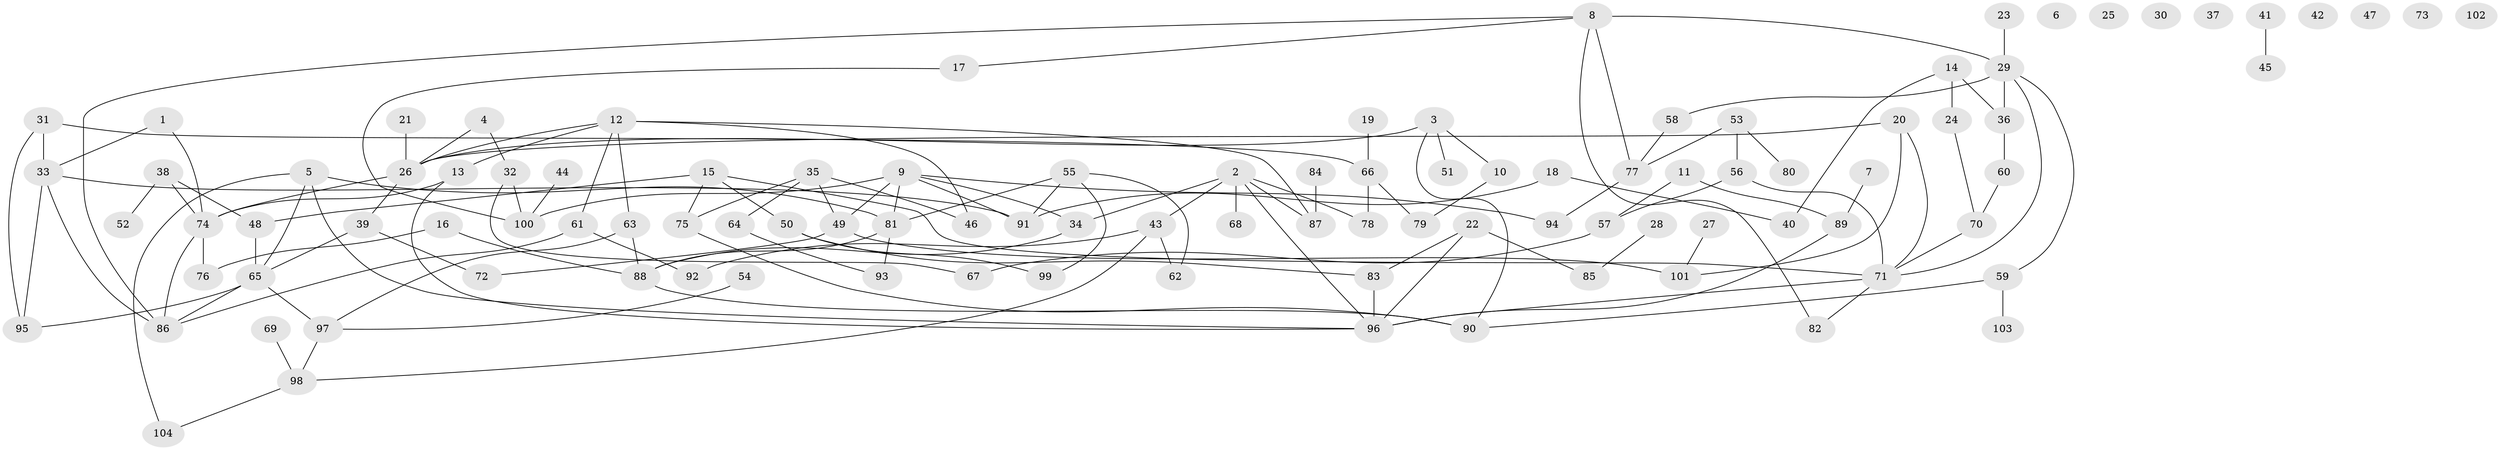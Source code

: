 // Generated by graph-tools (version 1.1) at 2025/49/03/09/25 03:49:06]
// undirected, 104 vertices, 141 edges
graph export_dot {
graph [start="1"]
  node [color=gray90,style=filled];
  1;
  2;
  3;
  4;
  5;
  6;
  7;
  8;
  9;
  10;
  11;
  12;
  13;
  14;
  15;
  16;
  17;
  18;
  19;
  20;
  21;
  22;
  23;
  24;
  25;
  26;
  27;
  28;
  29;
  30;
  31;
  32;
  33;
  34;
  35;
  36;
  37;
  38;
  39;
  40;
  41;
  42;
  43;
  44;
  45;
  46;
  47;
  48;
  49;
  50;
  51;
  52;
  53;
  54;
  55;
  56;
  57;
  58;
  59;
  60;
  61;
  62;
  63;
  64;
  65;
  66;
  67;
  68;
  69;
  70;
  71;
  72;
  73;
  74;
  75;
  76;
  77;
  78;
  79;
  80;
  81;
  82;
  83;
  84;
  85;
  86;
  87;
  88;
  89;
  90;
  91;
  92;
  93;
  94;
  95;
  96;
  97;
  98;
  99;
  100;
  101;
  102;
  103;
  104;
  1 -- 33;
  1 -- 74;
  2 -- 34;
  2 -- 43;
  2 -- 68;
  2 -- 78;
  2 -- 87;
  2 -- 96;
  3 -- 10;
  3 -- 26;
  3 -- 51;
  3 -- 90;
  4 -- 26;
  4 -- 32;
  5 -- 65;
  5 -- 81;
  5 -- 96;
  5 -- 104;
  7 -- 89;
  8 -- 17;
  8 -- 29;
  8 -- 77;
  8 -- 82;
  8 -- 86;
  9 -- 34;
  9 -- 49;
  9 -- 81;
  9 -- 91;
  9 -- 94;
  9 -- 100;
  10 -- 79;
  11 -- 57;
  11 -- 89;
  12 -- 13;
  12 -- 26;
  12 -- 46;
  12 -- 61;
  12 -- 63;
  12 -- 87;
  13 -- 74;
  13 -- 96;
  14 -- 24;
  14 -- 36;
  14 -- 40;
  15 -- 48;
  15 -- 50;
  15 -- 71;
  15 -- 75;
  16 -- 76;
  16 -- 88;
  17 -- 100;
  18 -- 40;
  18 -- 91;
  19 -- 66;
  20 -- 26;
  20 -- 71;
  20 -- 101;
  21 -- 26;
  22 -- 83;
  22 -- 85;
  22 -- 96;
  23 -- 29;
  24 -- 70;
  26 -- 39;
  26 -- 74;
  27 -- 101;
  28 -- 85;
  29 -- 36;
  29 -- 58;
  29 -- 59;
  29 -- 71;
  31 -- 33;
  31 -- 66;
  31 -- 95;
  32 -- 67;
  32 -- 100;
  33 -- 86;
  33 -- 91;
  33 -- 95;
  34 -- 88;
  35 -- 46;
  35 -- 49;
  35 -- 64;
  35 -- 75;
  36 -- 60;
  38 -- 48;
  38 -- 52;
  38 -- 74;
  39 -- 65;
  39 -- 72;
  41 -- 45;
  43 -- 62;
  43 -- 92;
  43 -- 98;
  44 -- 100;
  48 -- 65;
  49 -- 72;
  49 -- 101;
  50 -- 83;
  50 -- 99;
  53 -- 56;
  53 -- 77;
  53 -- 80;
  54 -- 97;
  55 -- 62;
  55 -- 81;
  55 -- 91;
  55 -- 99;
  56 -- 57;
  56 -- 71;
  57 -- 67;
  58 -- 77;
  59 -- 90;
  59 -- 103;
  60 -- 70;
  61 -- 86;
  61 -- 92;
  63 -- 88;
  63 -- 97;
  64 -- 93;
  65 -- 86;
  65 -- 95;
  65 -- 97;
  66 -- 78;
  66 -- 79;
  69 -- 98;
  70 -- 71;
  71 -- 82;
  71 -- 96;
  74 -- 76;
  74 -- 86;
  75 -- 90;
  77 -- 94;
  81 -- 88;
  81 -- 93;
  83 -- 96;
  84 -- 87;
  88 -- 90;
  89 -- 96;
  97 -- 98;
  98 -- 104;
}
